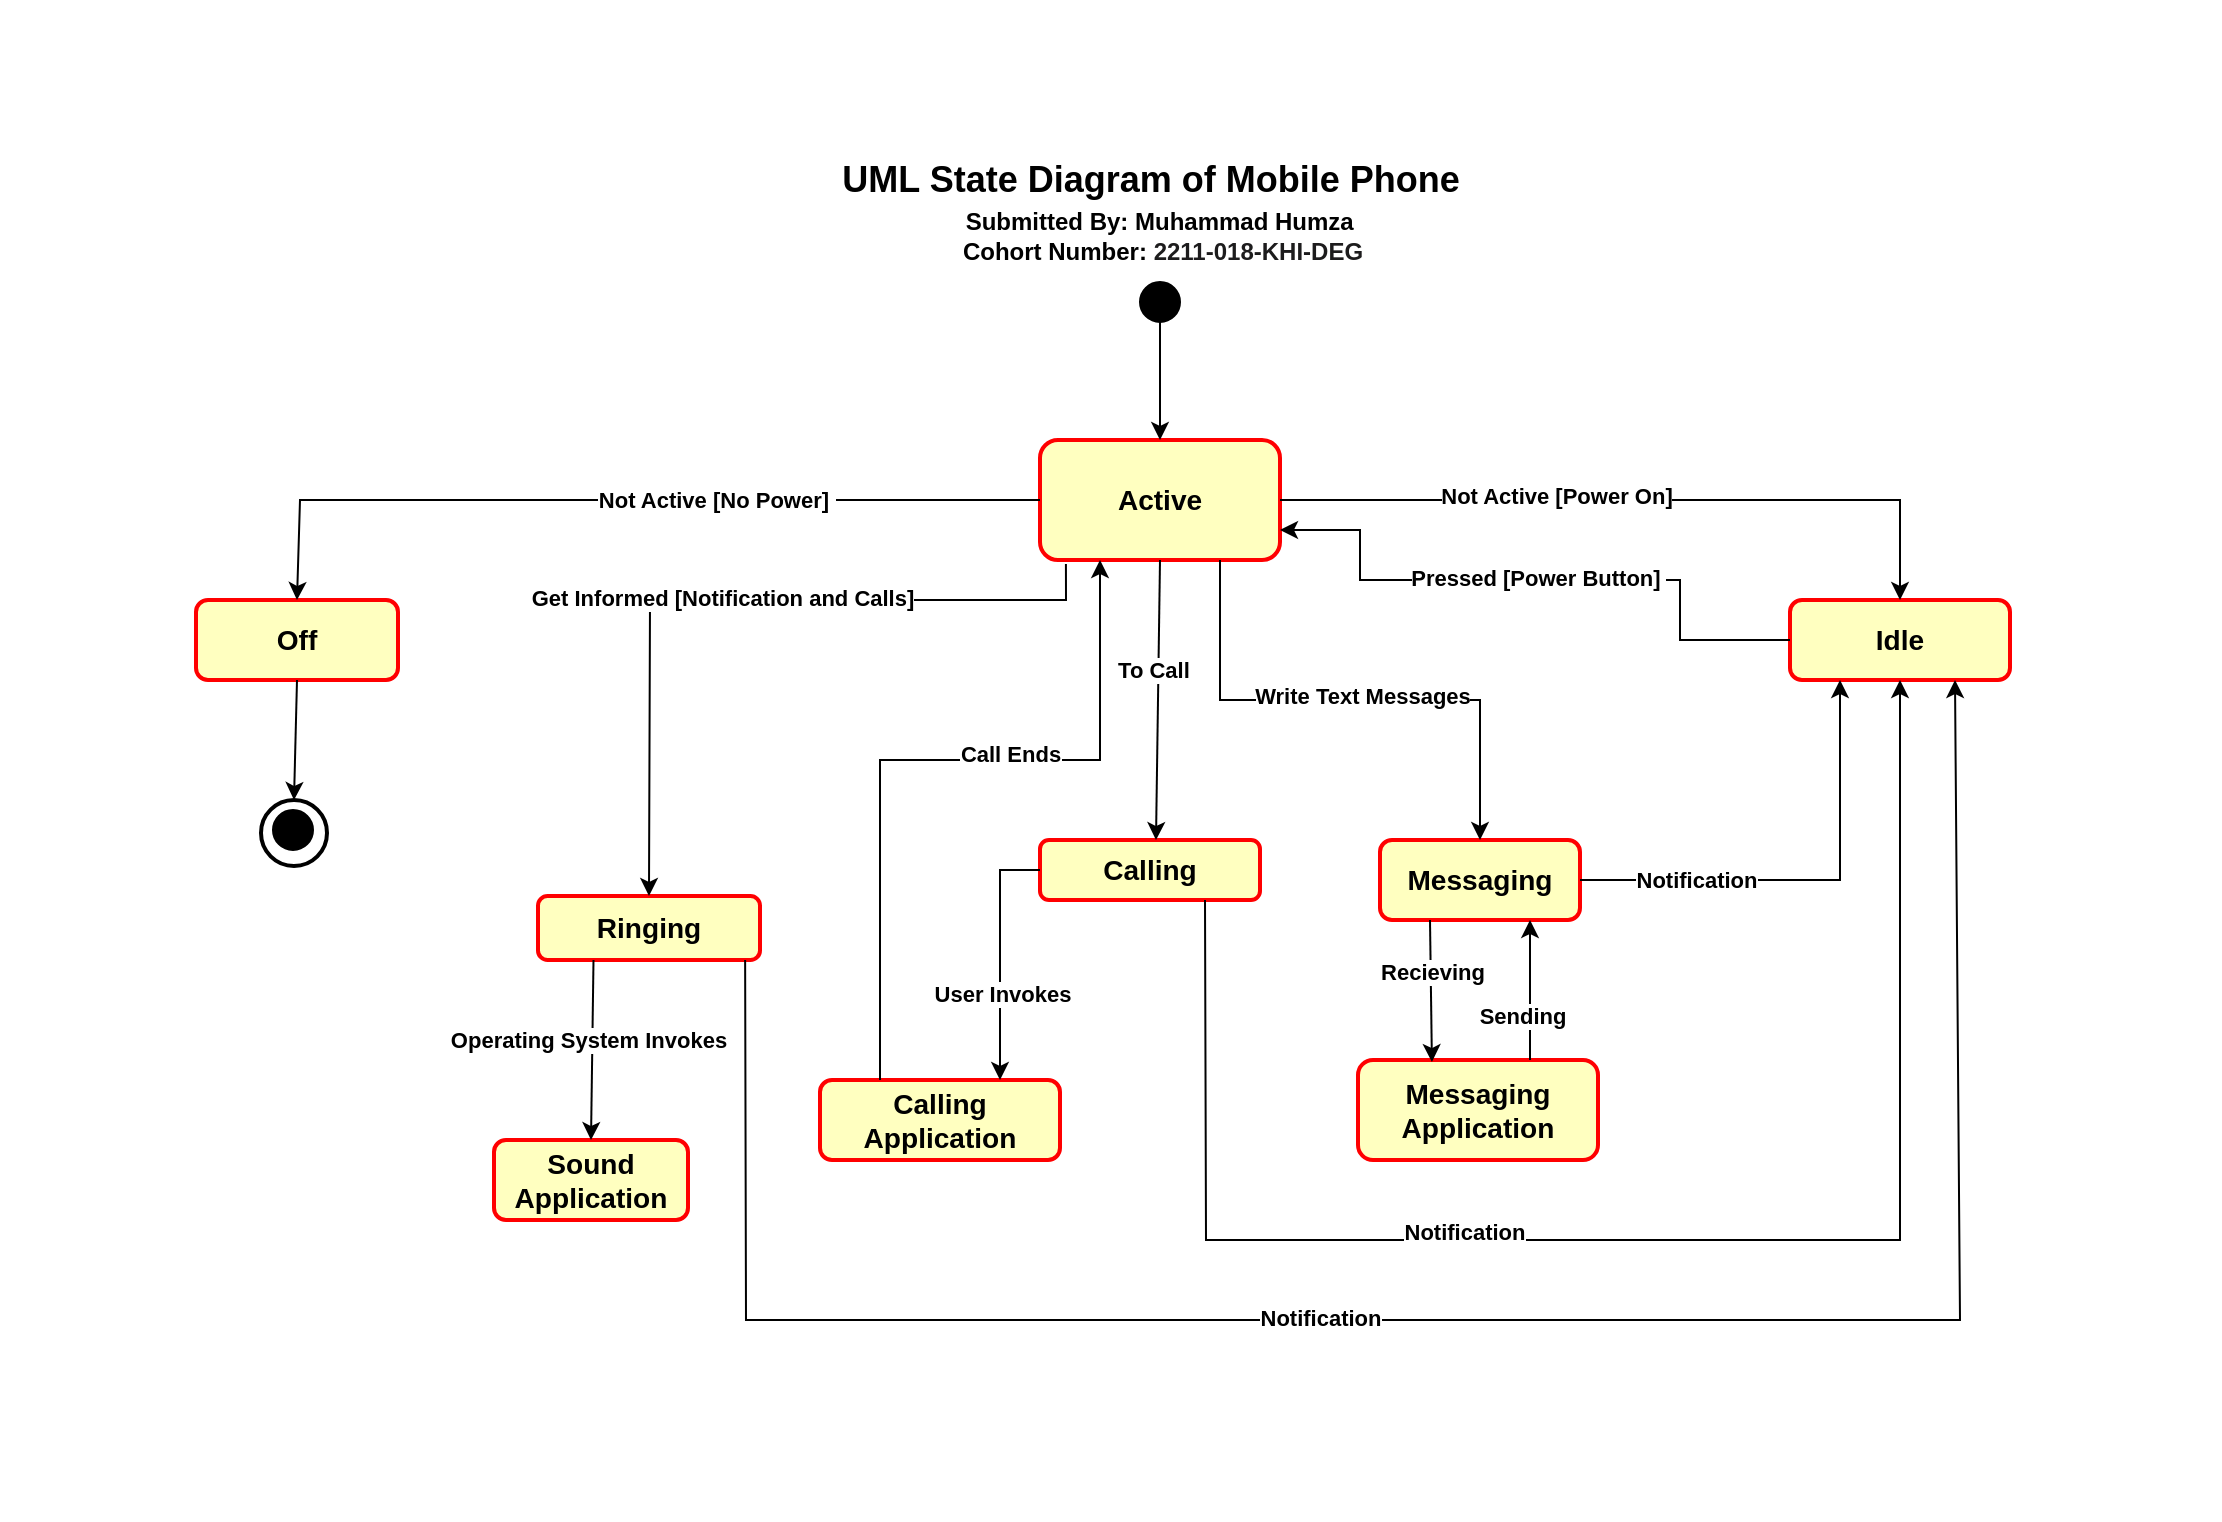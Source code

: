 <mxfile version="20.6.0" type="device"><diagram id="GUSIgpCA-2-xRdI7gBeB" name="Page-1"><mxGraphModel dx="2198" dy="1844" grid="1" gridSize="10" guides="1" tooltips="1" connect="1" arrows="1" fold="1" page="1" pageScale="1" pageWidth="850" pageHeight="1100" math="0" shadow="0"><root><mxCell id="0"/><mxCell id="1" parent="0"/><mxCell id="-ZJ_CgkUrEyKAQ82EmEh-1" value="" style="ellipse;whiteSpace=wrap;html=1;aspect=fixed;fillStyle=solid;strokeColor=default;fillColor=#000000;" vertex="1" parent="1"><mxGeometry x="530" y="41" width="20" height="20" as="geometry"/></mxCell><mxCell id="-ZJ_CgkUrEyKAQ82EmEh-2" value="&lt;h3&gt;Off&lt;/h3&gt;" style="rounded=1;whiteSpace=wrap;html=1;fillStyle=solid;strokeColor=#FF0000;fillColor=#FFFFC0;strokeWidth=2;" vertex="1" parent="1"><mxGeometry x="58" y="200" width="101" height="40" as="geometry"/></mxCell><mxCell id="-ZJ_CgkUrEyKAQ82EmEh-5" value="&lt;h3&gt;&lt;b&gt;Active&lt;/b&gt;&lt;/h3&gt;" style="rounded=1;whiteSpace=wrap;html=1;fillStyle=solid;strokeColor=#FF0000;fillColor=#FFFFC0;strokeWidth=2;sketch=0;shadow=0;glass=0;" vertex="1" parent="1"><mxGeometry x="480" y="120" width="120" height="60" as="geometry"/></mxCell><mxCell id="-ZJ_CgkUrEyKAQ82EmEh-6" value="&lt;h3&gt;&lt;b&gt;Idle&lt;/b&gt;&lt;/h3&gt;" style="rounded=1;whiteSpace=wrap;html=1;fillStyle=solid;strokeColor=#FF0000;fillColor=#FFFFC0;strokeWidth=2;" vertex="1" parent="1"><mxGeometry x="855" y="200" width="110" height="40" as="geometry"/></mxCell><mxCell id="-ZJ_CgkUrEyKAQ82EmEh-7" value="&lt;h3&gt;&lt;b&gt;Ringing&lt;/b&gt;&lt;/h3&gt;" style="rounded=1;whiteSpace=wrap;html=1;fillStyle=solid;strokeColor=#FF0000;fillColor=#FFFFC0;strokeWidth=2;sketch=0;shadow=0;glass=0;" vertex="1" parent="1"><mxGeometry x="229" y="348" width="111" height="32" as="geometry"/></mxCell><mxCell id="-ZJ_CgkUrEyKAQ82EmEh-8" value="&lt;h3&gt;&lt;b&gt;Calling&lt;/b&gt;&lt;/h3&gt;" style="rounded=1;whiteSpace=wrap;html=1;fillStyle=solid;strokeColor=#FF0000;fillColor=#FFFFC0;strokeWidth=2;sketch=0;shadow=0;glass=0;" vertex="1" parent="1"><mxGeometry x="480" y="320" width="110" height="30" as="geometry"/></mxCell><mxCell id="-ZJ_CgkUrEyKAQ82EmEh-9" value="&lt;h3&gt;&lt;b&gt;Messaging&lt;/b&gt;&lt;/h3&gt;" style="rounded=1;whiteSpace=wrap;html=1;fillStyle=solid;strokeColor=#FF0000;fillColor=#FFFFC0;strokeWidth=2;sketch=0;shadow=0;glass=0;" vertex="1" parent="1"><mxGeometry x="650" y="320" width="100" height="40" as="geometry"/></mxCell><mxCell id="-ZJ_CgkUrEyKAQ82EmEh-11" value="&lt;h3&gt;&lt;b&gt;Sound Application&lt;/b&gt;&lt;/h3&gt;" style="rounded=1;whiteSpace=wrap;html=1;fillStyle=solid;strokeColor=#FF0000;fillColor=#FFFFC0;strokeWidth=2;sketch=0;shadow=0;glass=0;" vertex="1" parent="1"><mxGeometry x="207" y="470" width="97" height="40" as="geometry"/></mxCell><mxCell id="-ZJ_CgkUrEyKAQ82EmEh-12" value="&lt;h3&gt;&lt;b&gt;Calling Application&lt;/b&gt;&lt;/h3&gt;" style="rounded=1;whiteSpace=wrap;html=1;fillStyle=solid;strokeColor=#FF0000;fillColor=#FFFFC0;strokeWidth=2;sketch=0;shadow=0;glass=0;" vertex="1" parent="1"><mxGeometry x="370" y="440" width="120" height="40" as="geometry"/></mxCell><mxCell id="-ZJ_CgkUrEyKAQ82EmEh-13" value="&lt;h3&gt;Messaging Application&lt;/h3&gt;" style="rounded=1;whiteSpace=wrap;html=1;fillStyle=solid;strokeColor=#FF0000;fillColor=#FFFFC0;strokeWidth=2;sketch=0;shadow=0;glass=0;" vertex="1" parent="1"><mxGeometry x="639" y="430" width="120" height="50" as="geometry"/></mxCell><mxCell id="-ZJ_CgkUrEyKAQ82EmEh-14" value="" style="endArrow=classic;html=1;rounded=0;entryX=0.5;entryY=0;entryDx=0;entryDy=0;exitX=0;exitY=0.5;exitDx=0;exitDy=0;" edge="1" parent="1" source="-ZJ_CgkUrEyKAQ82EmEh-5" target="-ZJ_CgkUrEyKAQ82EmEh-2"><mxGeometry width="50" height="50" relative="1" as="geometry"><mxPoint x="400" y="260" as="sourcePoint"/><mxPoint x="450" y="210" as="targetPoint"/><Array as="points"><mxPoint x="110" y="150"/></Array></mxGeometry></mxCell><mxCell id="-ZJ_CgkUrEyKAQ82EmEh-34" value="&lt;b&gt;Not Active [No Power]&amp;nbsp;&lt;/b&gt;" style="edgeLabel;html=1;align=center;verticalAlign=middle;resizable=0;points=[];" vertex="1" connectable="0" parent="-ZJ_CgkUrEyKAQ82EmEh-14"><mxGeometry x="-0.229" relative="1" as="geometry"><mxPoint as="offset"/></mxGeometry></mxCell><mxCell id="-ZJ_CgkUrEyKAQ82EmEh-17" value="" style="endArrow=classic;html=1;rounded=0;entryX=0.5;entryY=0;entryDx=0;entryDy=0;exitX=1;exitY=0.5;exitDx=0;exitDy=0;" edge="1" parent="1" source="-ZJ_CgkUrEyKAQ82EmEh-5" target="-ZJ_CgkUrEyKAQ82EmEh-6"><mxGeometry width="50" height="50" relative="1" as="geometry"><mxPoint x="700" y="170" as="sourcePoint"/><mxPoint x="750" y="120" as="targetPoint"/><Array as="points"><mxPoint x="910" y="150"/></Array></mxGeometry></mxCell><mxCell id="-ZJ_CgkUrEyKAQ82EmEh-35" value="&lt;b&gt;Not Active [Power On]&lt;/b&gt;" style="edgeLabel;html=1;align=center;verticalAlign=middle;resizable=0;points=[];" vertex="1" connectable="0" parent="-ZJ_CgkUrEyKAQ82EmEh-17"><mxGeometry x="-0.233" y="2" relative="1" as="geometry"><mxPoint as="offset"/></mxGeometry></mxCell><mxCell id="-ZJ_CgkUrEyKAQ82EmEh-18" value="" style="endArrow=classic;html=1;rounded=0;exitX=0.75;exitY=1;exitDx=0;exitDy=0;entryX=0.5;entryY=0;entryDx=0;entryDy=0;" edge="1" parent="1" source="-ZJ_CgkUrEyKAQ82EmEh-5" target="-ZJ_CgkUrEyKAQ82EmEh-9"><mxGeometry width="50" height="50" relative="1" as="geometry"><mxPoint x="470" y="240" as="sourcePoint"/><mxPoint x="650" y="350" as="targetPoint"/><Array as="points"><mxPoint x="570" y="250"/><mxPoint x="630" y="250"/><mxPoint x="700" y="250"/></Array></mxGeometry></mxCell><mxCell id="-ZJ_CgkUrEyKAQ82EmEh-69" value="&lt;b&gt;Write Text Messages&lt;/b&gt;" style="edgeLabel;html=1;align=center;verticalAlign=middle;resizable=0;points=[];" vertex="1" connectable="0" parent="-ZJ_CgkUrEyKAQ82EmEh-18"><mxGeometry x="0.044" y="2" relative="1" as="geometry"><mxPoint as="offset"/></mxGeometry></mxCell><mxCell id="-ZJ_CgkUrEyKAQ82EmEh-19" value="" style="endArrow=classic;html=1;rounded=0;entryX=0.5;entryY=0;entryDx=0;entryDy=0;exitX=0.5;exitY=1;exitDx=0;exitDy=0;" edge="1" parent="1" source="-ZJ_CgkUrEyKAQ82EmEh-5"><mxGeometry width="50" height="50" relative="1" as="geometry"><mxPoint x="543" y="180" as="sourcePoint"/><mxPoint x="538" y="320" as="targetPoint"/><Array as="points"/></mxGeometry></mxCell><mxCell id="-ZJ_CgkUrEyKAQ82EmEh-64" value="&lt;b&gt;To Call&amp;nbsp;&lt;/b&gt;" style="edgeLabel;html=1;align=center;verticalAlign=middle;resizable=0;points=[];" vertex="1" connectable="0" parent="-ZJ_CgkUrEyKAQ82EmEh-19"><mxGeometry x="-0.214" y="-1" relative="1" as="geometry"><mxPoint as="offset"/></mxGeometry></mxCell><mxCell id="-ZJ_CgkUrEyKAQ82EmEh-20" value="" style="endArrow=classic;html=1;rounded=0;entryX=0.5;entryY=0;entryDx=0;entryDy=0;exitX=0.108;exitY=1.033;exitDx=0;exitDy=0;exitPerimeter=0;" edge="1" parent="1" source="-ZJ_CgkUrEyKAQ82EmEh-5" target="-ZJ_CgkUrEyKAQ82EmEh-7"><mxGeometry width="50" height="50" relative="1" as="geometry"><mxPoint x="450" y="170" as="sourcePoint"/><mxPoint x="450" y="310" as="targetPoint"/><Array as="points"><mxPoint x="493" y="200"/><mxPoint x="285" y="200"/></Array></mxGeometry></mxCell><mxCell id="-ZJ_CgkUrEyKAQ82EmEh-36" value="&lt;b&gt;Get Informed [Notification and Calls]&lt;/b&gt;" style="edgeLabel;html=1;align=center;verticalAlign=middle;resizable=0;points=[];" vertex="1" connectable="0" parent="-ZJ_CgkUrEyKAQ82EmEh-20"><mxGeometry x="0.04" y="-1" relative="1" as="geometry"><mxPoint x="4" as="offset"/></mxGeometry></mxCell><mxCell id="-ZJ_CgkUrEyKAQ82EmEh-22" value="" style="endArrow=classic;html=1;rounded=0;entryX=0.5;entryY=0;entryDx=0;entryDy=0;" edge="1" parent="1" target="-ZJ_CgkUrEyKAQ82EmEh-5"><mxGeometry width="50" height="50" relative="1" as="geometry"><mxPoint x="540" y="50" as="sourcePoint"/><mxPoint x="540" y="100" as="targetPoint"/><Array as="points"/></mxGeometry></mxCell><mxCell id="-ZJ_CgkUrEyKAQ82EmEh-23" value="" style="endArrow=classic;html=1;rounded=0;exitX=0.25;exitY=1;exitDx=0;exitDy=0;entryX=0.5;entryY=0;entryDx=0;entryDy=0;" edge="1" parent="1" source="-ZJ_CgkUrEyKAQ82EmEh-7" target="-ZJ_CgkUrEyKAQ82EmEh-11"><mxGeometry width="50" height="50" relative="1" as="geometry"><mxPoint x="310" y="420" as="sourcePoint"/><mxPoint x="370" y="460" as="targetPoint"/><Array as="points"/></mxGeometry></mxCell><mxCell id="-ZJ_CgkUrEyKAQ82EmEh-40" value="&lt;b&gt;Operating System Invokes&lt;/b&gt;" style="edgeLabel;html=1;align=center;verticalAlign=middle;resizable=0;points=[];" vertex="1" connectable="0" parent="-ZJ_CgkUrEyKAQ82EmEh-23"><mxGeometry x="-0.107" y="-2" relative="1" as="geometry"><mxPoint as="offset"/></mxGeometry></mxCell><mxCell id="-ZJ_CgkUrEyKAQ82EmEh-26" value="" style="endArrow=classic;html=1;rounded=0;exitX=0;exitY=0.5;exitDx=0;exitDy=0;entryX=0.75;entryY=0;entryDx=0;entryDy=0;" edge="1" parent="1" source="-ZJ_CgkUrEyKAQ82EmEh-8" target="-ZJ_CgkUrEyKAQ82EmEh-12"><mxGeometry width="50" height="50" relative="1" as="geometry"><mxPoint x="539.5" y="400" as="sourcePoint"/><mxPoint x="540" y="440" as="targetPoint"/><Array as="points"><mxPoint x="460" y="335"/></Array></mxGeometry></mxCell><mxCell id="-ZJ_CgkUrEyKAQ82EmEh-42" value="&lt;b&gt;User Invokes&lt;/b&gt;" style="edgeLabel;html=1;align=center;verticalAlign=middle;resizable=0;points=[];" vertex="1" connectable="0" parent="-ZJ_CgkUrEyKAQ82EmEh-26"><mxGeometry x="0.3" y="1" relative="1" as="geometry"><mxPoint as="offset"/></mxGeometry></mxCell><mxCell id="-ZJ_CgkUrEyKAQ82EmEh-27" value="" style="endArrow=classic;html=1;rounded=0;entryX=0.308;entryY=0.02;entryDx=0;entryDy=0;exitX=0.25;exitY=1;exitDx=0;exitDy=0;entryPerimeter=0;" edge="1" parent="1" source="-ZJ_CgkUrEyKAQ82EmEh-9" target="-ZJ_CgkUrEyKAQ82EmEh-13"><mxGeometry width="50" height="50" relative="1" as="geometry"><mxPoint x="670" y="380" as="sourcePoint"/><mxPoint x="710" y="450" as="targetPoint"/><Array as="points"/></mxGeometry></mxCell><mxCell id="-ZJ_CgkUrEyKAQ82EmEh-50" value="&lt;b&gt;Recieving&lt;/b&gt;" style="edgeLabel;html=1;align=center;verticalAlign=middle;resizable=0;points=[];" vertex="1" connectable="0" parent="-ZJ_CgkUrEyKAQ82EmEh-27"><mxGeometry relative="1" as="geometry"><mxPoint y="-10" as="offset"/></mxGeometry></mxCell><mxCell id="-ZJ_CgkUrEyKAQ82EmEh-28" value="" style="endArrow=classic;html=1;rounded=0;exitX=1;exitY=0.5;exitDx=0;exitDy=0;" edge="1" parent="1" source="-ZJ_CgkUrEyKAQ82EmEh-9"><mxGeometry width="50" height="50" relative="1" as="geometry"><mxPoint x="850" y="360" as="sourcePoint"/><mxPoint x="880" y="240" as="targetPoint"/><Array as="points"><mxPoint x="880" y="340"/></Array></mxGeometry></mxCell><mxCell id="-ZJ_CgkUrEyKAQ82EmEh-48" value="&lt;b&gt;Notification&lt;/b&gt;" style="edgeLabel;html=1;align=center;verticalAlign=middle;resizable=0;points=[];" vertex="1" connectable="0" parent="-ZJ_CgkUrEyKAQ82EmEh-28"><mxGeometry x="-0.5" y="-1" relative="1" as="geometry"><mxPoint y="-1" as="offset"/></mxGeometry></mxCell><mxCell id="-ZJ_CgkUrEyKAQ82EmEh-29" value="" style="endArrow=classic;html=1;rounded=0;entryX=0.75;entryY=1;entryDx=0;entryDy=0;" edge="1" parent="1" target="-ZJ_CgkUrEyKAQ82EmEh-9"><mxGeometry width="50" height="50" relative="1" as="geometry"><mxPoint x="725" y="430" as="sourcePoint"/><mxPoint x="724" y="360" as="targetPoint"/><Array as="points"/></mxGeometry></mxCell><mxCell id="-ZJ_CgkUrEyKAQ82EmEh-49" value="&lt;b&gt;Sending&lt;/b&gt;" style="edgeLabel;html=1;align=center;verticalAlign=middle;resizable=0;points=[];" vertex="1" connectable="0" parent="-ZJ_CgkUrEyKAQ82EmEh-29"><mxGeometry x="-0.367" y="4" relative="1" as="geometry"><mxPoint as="offset"/></mxGeometry></mxCell><mxCell id="-ZJ_CgkUrEyKAQ82EmEh-30" value="" style="endArrow=classic;html=1;rounded=0;entryX=0.75;entryY=1;entryDx=0;entryDy=0;exitX=0.933;exitY=1;exitDx=0;exitDy=0;exitPerimeter=0;" edge="1" parent="1" source="-ZJ_CgkUrEyKAQ82EmEh-7" target="-ZJ_CgkUrEyKAQ82EmEh-6"><mxGeometry width="50" height="50" relative="1" as="geometry"><mxPoint x="340" y="450" as="sourcePoint"/><mxPoint x="890" y="270" as="targetPoint"/><Array as="points"><mxPoint x="333" y="560"/><mxPoint x="940" y="560"/></Array></mxGeometry></mxCell><mxCell id="-ZJ_CgkUrEyKAQ82EmEh-41" value="&lt;b&gt;Notification&lt;/b&gt;" style="edgeLabel;html=1;align=center;verticalAlign=middle;resizable=0;points=[];" vertex="1" connectable="0" parent="-ZJ_CgkUrEyKAQ82EmEh-30"><mxGeometry x="-0.156" y="1" relative="1" as="geometry"><mxPoint as="offset"/></mxGeometry></mxCell><mxCell id="-ZJ_CgkUrEyKAQ82EmEh-31" value="" style="endArrow=classic;html=1;rounded=0;entryX=0.5;entryY=1;entryDx=0;entryDy=0;exitX=0.75;exitY=1;exitDx=0;exitDy=0;" edge="1" parent="1" source="-ZJ_CgkUrEyKAQ82EmEh-8" target="-ZJ_CgkUrEyKAQ82EmEh-6"><mxGeometry width="50" height="50" relative="1" as="geometry"><mxPoint x="563" y="360" as="sourcePoint"/><mxPoint x="880" y="440" as="targetPoint"/><Array as="points"><mxPoint x="563" y="520"/><mxPoint x="910" y="520"/></Array></mxGeometry></mxCell><mxCell id="-ZJ_CgkUrEyKAQ82EmEh-47" value="&lt;b&gt;Notification&lt;/b&gt;" style="edgeLabel;html=1;align=center;verticalAlign=middle;resizable=0;points=[];" vertex="1" connectable="0" parent="-ZJ_CgkUrEyKAQ82EmEh-31"><mxGeometry x="-0.251" y="4" relative="1" as="geometry"><mxPoint as="offset"/></mxGeometry></mxCell><mxCell id="-ZJ_CgkUrEyKAQ82EmEh-44" value="" style="ellipse;whiteSpace=wrap;html=1;aspect=fixed;shadow=0;glass=0;sketch=0;fillStyle=solid;strokeColor=#000000;strokeWidth=2;fillColor=none;" vertex="1" parent="1"><mxGeometry x="90.5" y="300" width="33" height="33" as="geometry"/></mxCell><mxCell id="-ZJ_CgkUrEyKAQ82EmEh-45" value="" style="ellipse;whiteSpace=wrap;html=1;aspect=fixed;fillStyle=solid;strokeColor=default;fillColor=#000000;" vertex="1" parent="1"><mxGeometry x="96.5" y="305" width="20" height="20" as="geometry"/></mxCell><mxCell id="-ZJ_CgkUrEyKAQ82EmEh-46" value="" style="endArrow=classic;html=1;rounded=0;entryX=0.5;entryY=0;entryDx=0;entryDy=0;exitX=0.5;exitY=1;exitDx=0;exitDy=0;" edge="1" parent="1" source="-ZJ_CgkUrEyKAQ82EmEh-2" target="-ZJ_CgkUrEyKAQ82EmEh-44"><mxGeometry width="50" height="50" relative="1" as="geometry"><mxPoint x="179.5" y="270" as="sourcePoint"/><mxPoint x="179.5" y="340" as="targetPoint"/><Array as="points"/></mxGeometry></mxCell><mxCell id="-ZJ_CgkUrEyKAQ82EmEh-53" value="" style="endArrow=classic;html=1;rounded=0;entryX=1;entryY=0.75;entryDx=0;entryDy=0;exitX=0;exitY=0.5;exitDx=0;exitDy=0;" edge="1" parent="1" source="-ZJ_CgkUrEyKAQ82EmEh-6" target="-ZJ_CgkUrEyKAQ82EmEh-5"><mxGeometry width="50" height="50" relative="1" as="geometry"><mxPoint x="700" y="250" as="sourcePoint"/><mxPoint x="750" y="200" as="targetPoint"/><Array as="points"><mxPoint x="800" y="220"/><mxPoint x="800" y="190"/><mxPoint x="640" y="190"/><mxPoint x="640" y="165"/></Array></mxGeometry></mxCell><mxCell id="-ZJ_CgkUrEyKAQ82EmEh-54" value="&lt;b&gt;Pressed [Power Button]&amp;nbsp;&lt;/b&gt;" style="edgeLabel;html=1;align=center;verticalAlign=middle;resizable=0;points=[];" vertex="1" connectable="0" parent="-ZJ_CgkUrEyKAQ82EmEh-53"><mxGeometry x="0.009" y="3" relative="1" as="geometry"><mxPoint y="-4" as="offset"/></mxGeometry></mxCell><mxCell id="-ZJ_CgkUrEyKAQ82EmEh-65" value="" style="endArrow=classic;html=1;rounded=0;entryX=0.25;entryY=1;entryDx=0;entryDy=0;exitX=0.25;exitY=0;exitDx=0;exitDy=0;" edge="1" parent="1" source="-ZJ_CgkUrEyKAQ82EmEh-12" target="-ZJ_CgkUrEyKAQ82EmEh-5"><mxGeometry width="50" height="50" relative="1" as="geometry"><mxPoint x="430" y="300" as="sourcePoint"/><mxPoint x="510" y="220" as="targetPoint"/><Array as="points"><mxPoint x="400" y="280"/><mxPoint x="510" y="280"/></Array></mxGeometry></mxCell><mxCell id="-ZJ_CgkUrEyKAQ82EmEh-66" value="&lt;b&gt;Call Ends&lt;/b&gt;" style="edgeLabel;html=1;align=center;verticalAlign=middle;resizable=0;points=[];" vertex="1" connectable="0" parent="-ZJ_CgkUrEyKAQ82EmEh-65"><mxGeometry x="0.216" y="3" relative="1" as="geometry"><mxPoint as="offset"/></mxGeometry></mxCell><mxCell id="-ZJ_CgkUrEyKAQ82EmEh-70" value="" style="whiteSpace=wrap;html=1;aspect=fixed;shadow=0;glass=0;sketch=0;fillStyle=solid;strokeColor=none;strokeWidth=2;fillColor=none;" vertex="1" parent="1"><mxGeometry x="-40" y="180" width="80" height="80" as="geometry"/></mxCell><mxCell id="-ZJ_CgkUrEyKAQ82EmEh-71" value="" style="whiteSpace=wrap;html=1;aspect=fixed;shadow=0;glass=0;sketch=0;fillStyle=solid;strokeColor=none;strokeWidth=2;fillColor=none;" vertex="1" parent="1"><mxGeometry x="990" y="170" width="80" height="80" as="geometry"/></mxCell><mxCell id="-ZJ_CgkUrEyKAQ82EmEh-72" value="" style="whiteSpace=wrap;html=1;aspect=fixed;shadow=0;glass=0;sketch=0;fillStyle=solid;strokeColor=none;strokeWidth=2;fillColor=none;" vertex="1" parent="1"><mxGeometry x="501" y="-100" width="80" height="80" as="geometry"/></mxCell><mxCell id="-ZJ_CgkUrEyKAQ82EmEh-73" value="" style="whiteSpace=wrap;html=1;aspect=fixed;shadow=0;glass=0;sketch=0;fillStyle=solid;strokeColor=none;strokeWidth=2;fillColor=none;" vertex="1" parent="1"><mxGeometry x="480" y="580" width="80" height="80" as="geometry"/></mxCell><mxCell id="-ZJ_CgkUrEyKAQ82EmEh-74" value="&lt;h2&gt;&lt;b&gt;UML State Diagram of Mobile Phone&lt;/b&gt;&lt;/h2&gt;" style="text;html=1;align=center;verticalAlign=middle;resizable=0;points=[];autosize=1;strokeColor=none;fillColor=none;" vertex="1" parent="1"><mxGeometry x="370" y="-40" width="330" height="60" as="geometry"/></mxCell><mxCell id="-ZJ_CgkUrEyKAQ82EmEh-75" value="&lt;font style=&quot;font-size: 12px;&quot;&gt;&lt;b&gt;Submitted By: Muhammad Humza&amp;nbsp; &lt;br&gt;Cohort Number:&amp;nbsp;&lt;/b&gt;&lt;span style=&quot;color: rgb(29, 28, 29); font-family: Slack-Lato, Slack-Fractions, appleLogo, sans-serif; font-variant-ligatures: common-ligatures; font-weight: 900; text-align: start; background-color: rgb(255, 255, 255);&quot;&gt;2211-018-KHI-DEG&lt;/span&gt;&lt;/font&gt;" style="text;html=1;align=center;verticalAlign=middle;resizable=0;points=[];autosize=1;strokeColor=none;fillColor=none;" vertex="1" parent="1"><mxGeometry x="431" y="-2" width="220" height="40" as="geometry"/></mxCell></root></mxGraphModel></diagram></mxfile>